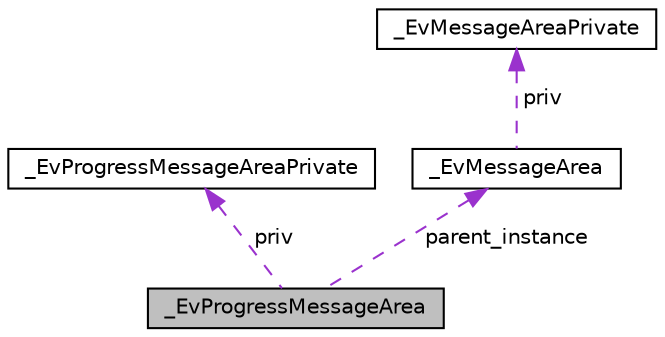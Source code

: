 digraph "_EvProgressMessageArea"
{
  edge [fontname="Helvetica",fontsize="10",labelfontname="Helvetica",labelfontsize="10"];
  node [fontname="Helvetica",fontsize="10",shape=record];
  Node1 [label="_EvProgressMessageArea",height=0.2,width=0.4,color="black", fillcolor="grey75", style="filled" fontcolor="black"];
  Node2 -> Node1 [dir="back",color="darkorchid3",fontsize="10",style="dashed",label=" priv" ,fontname="Helvetica"];
  Node2 [label="_EvProgressMessageAreaPrivate",height=0.2,width=0.4,color="black", fillcolor="white", style="filled",URL="$dd/db7/struct__EvProgressMessageAreaPrivate.html"];
  Node3 -> Node1 [dir="back",color="darkorchid3",fontsize="10",style="dashed",label=" parent_instance" ,fontname="Helvetica"];
  Node3 [label="_EvMessageArea",height=0.2,width=0.4,color="black", fillcolor="white", style="filled",URL="$dc/d57/struct__EvMessageArea.html"];
  Node4 -> Node3 [dir="back",color="darkorchid3",fontsize="10",style="dashed",label=" priv" ,fontname="Helvetica"];
  Node4 [label="_EvMessageAreaPrivate",height=0.2,width=0.4,color="black", fillcolor="white", style="filled",URL="$dd/dfc/struct__EvMessageAreaPrivate.html"];
}
